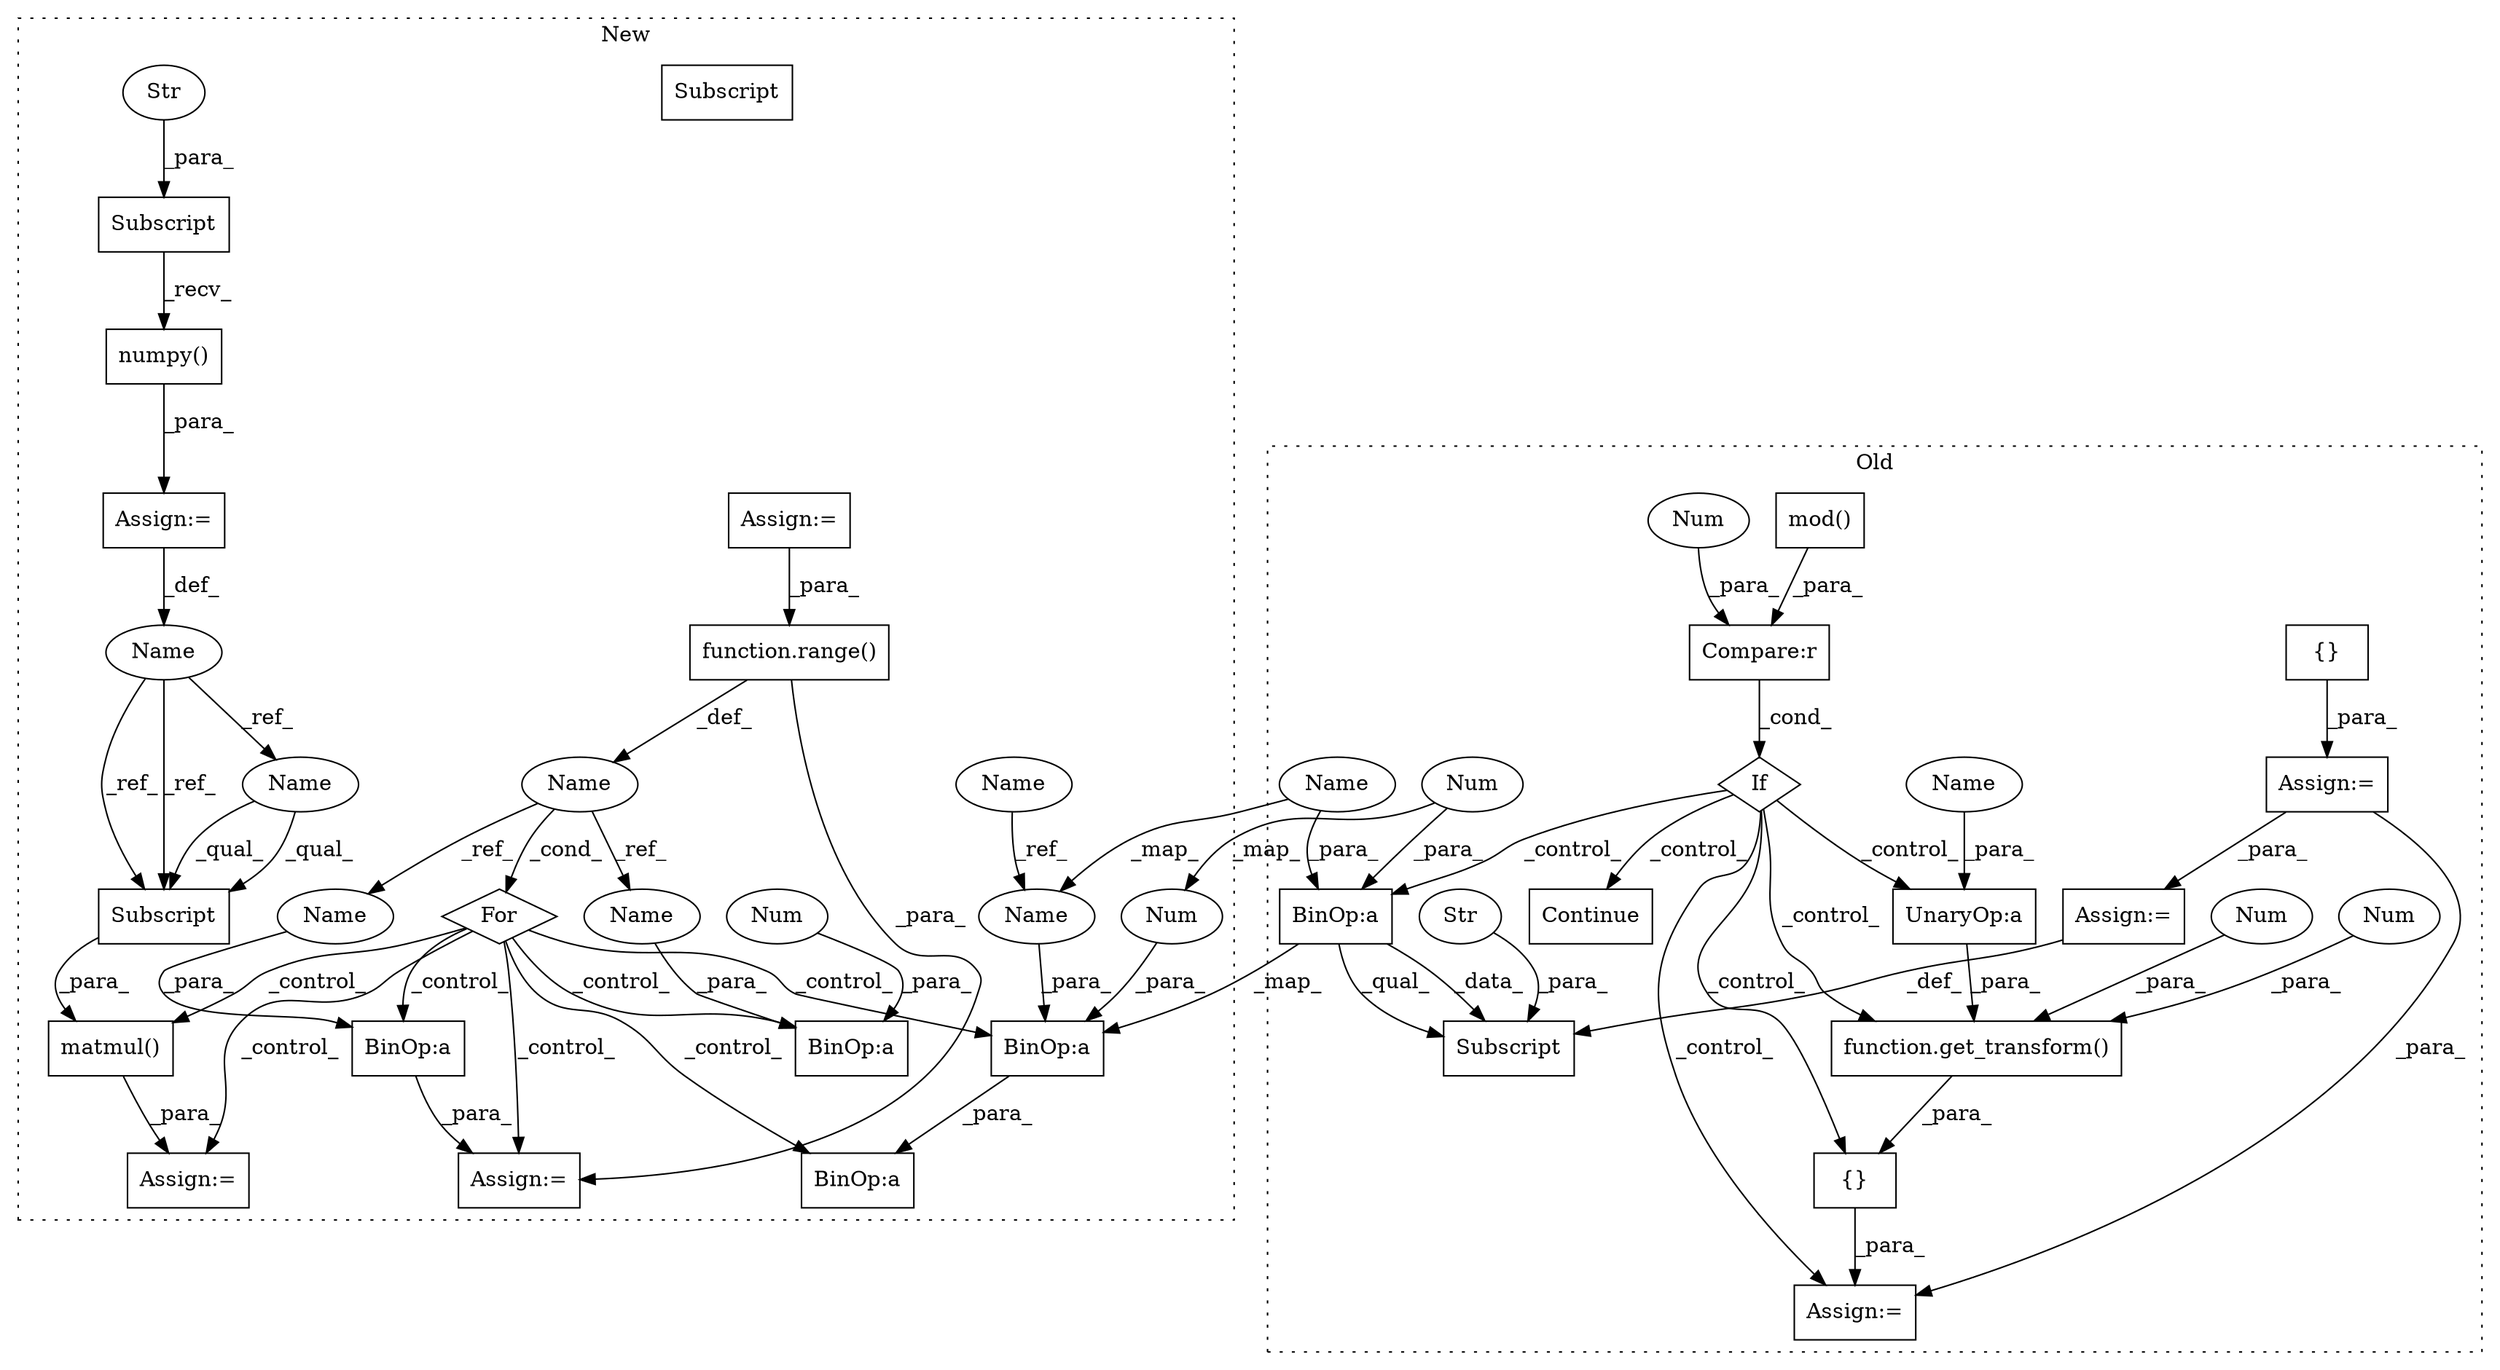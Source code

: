 digraph G {
subgraph cluster0 {
1 [label="{}" a="59" s="474,474" l="2,1" shape="box"];
6 [label="Assign:=" a="68" s="953" l="4" shape="box"];
8 [label="Assign:=" a="68" s="471" l="3" shape="box"];
9 [label="If" a="96" s="508" l="3" shape="diamond"];
10 [label="Continue" a="43" s="562" l="8" shape="box"];
11 [label="function.get_transform()" a="75" s="975,999" l="14,1" shape="box"];
12 [label="Num" a="76" s="992" l="1" shape="ellipse"];
13 [label="Num" a="76" s="989" l="1" shape="ellipse"];
18 [label="UnaryOp:a" a="61" s="995" l="4" shape="box"];
20 [label="BinOp:a" a="82" s="741" l="3" shape="box"];
23 [label="{}" a="59" s="957,1001" l="1,0" shape="box"];
24 [label="Subscript" a="63" s="1307,0" l="14,0" shape="box"];
25 [label="Str" a="66" s="1313" l="7" shape="ellipse"];
26 [label="Num" a="76" s="744" l="3" shape="ellipse"];
29 [label="mod()" a="75" s="511,542" l="7,1" shape="box"];
30 [label="Compare:r" a="40" s="511" l="37" shape="box"];
31 [label="Num" a="76" s="547" l="1" shape="ellipse"];
36 [label="Assign:=" a="68" s="1321" l="3" shape="box"];
40 [label="Name" a="87" s="996" l="3" shape="ellipse"];
41 [label="Name" a="87" s="738" l="3" shape="ellipse"];
label = "Old";
style="dotted";
}
subgraph cluster1 {
2 [label="function.range()" a="75" s="397,413" l="6,1" shape="box"];
3 [label="For" a="107" s="388,414" l="4,10" shape="diamond"];
4 [label="Assign:=" a="68" s="946" l="3" shape="box"];
5 [label="Name" a="87" s="392" l="1" shape="ellipse"];
7 [label="Assign:=" a="68" s="331" l="3" shape="box"];
14 [label="matmul()" a="75" s="949,973" l="10,1" shape="box"];
15 [label="BinOp:a" a="82" s="941" l="3" shape="box"];
16 [label="BinOp:a" a="82" s="712" l="9" shape="box"];
17 [label="BinOp:a" a="82" s="566" l="3" shape="box"];
19 [label="Name" a="87" s="424" l="3" shape="ellipse"];
21 [label="BinOp:a" a="82" s="712" l="3" shape="box"];
22 [label="Subscript" a="63" s="962,0" l="11,0" shape="box"];
27 [label="Num" a="76" s="715" l="3" shape="ellipse"];
28 [label="Num" a="76" s="944" l="1" shape="ellipse"];
32 [label="Name" a="87" s="327" l="4" shape="ellipse"];
33 [label="numpy()" a="75" s="334" l="21" shape="box"];
34 [label="Subscript" a="63" s="334,0" l="13,0" shape="box"];
35 [label="Str" a="66" s="340" l="6" shape="ellipse"];
37 [label="Assign:=" a="68" s="193" l="3" shape="box"];
38 [label="Assign:=" a="68" s="558" l="3" shape="box"];
39 [label="Name" a="87" s="709" l="3" shape="ellipse"];
42 [label="Subscript" a="63" s="962,0" l="11,0" shape="box"];
43 [label="Name" a="87" s="962" l="4" shape="ellipse"];
44 [label="Name" a="87" s="940" l="1" shape="ellipse"];
45 [label="Name" a="87" s="565" l="1" shape="ellipse"];
label = "New";
style="dotted";
}
1 -> 8 [label="_para_"];
2 -> 5 [label="_def_"];
2 -> 38 [label="_para_"];
3 -> 38 [label="_control_"];
3 -> 16 [label="_control_"];
3 -> 17 [label="_control_"];
3 -> 21 [label="_control_"];
3 -> 4 [label="_control_"];
3 -> 14 [label="_control_"];
3 -> 15 [label="_control_"];
5 -> 45 [label="_ref_"];
5 -> 3 [label="_cond_"];
5 -> 44 [label="_ref_"];
7 -> 32 [label="_def_"];
8 -> 6 [label="_para_"];
8 -> 36 [label="_para_"];
9 -> 23 [label="_control_"];
9 -> 11 [label="_control_"];
9 -> 20 [label="_control_"];
9 -> 18 [label="_control_"];
9 -> 6 [label="_control_"];
9 -> 10 [label="_control_"];
11 -> 23 [label="_para_"];
12 -> 11 [label="_para_"];
13 -> 11 [label="_para_"];
14 -> 4 [label="_para_"];
17 -> 38 [label="_para_"];
18 -> 11 [label="_para_"];
19 -> 39 [label="_ref_"];
20 -> 21 [label="_map_"];
20 -> 24 [label="_qual_"];
20 -> 24 [label="_data_"];
21 -> 16 [label="_para_"];
23 -> 6 [label="_para_"];
25 -> 24 [label="_para_"];
26 -> 20 [label="_para_"];
26 -> 27 [label="_map_"];
27 -> 21 [label="_para_"];
28 -> 15 [label="_para_"];
29 -> 30 [label="_para_"];
30 -> 9 [label="_cond_"];
31 -> 30 [label="_para_"];
32 -> 43 [label="_ref_"];
32 -> 42 [label="_ref_"];
32 -> 42 [label="_ref_"];
33 -> 7 [label="_para_"];
34 -> 33 [label="_recv_"];
35 -> 34 [label="_para_"];
36 -> 24 [label="_def_"];
37 -> 2 [label="_para_"];
39 -> 21 [label="_para_"];
40 -> 18 [label="_para_"];
41 -> 39 [label="_map_"];
41 -> 20 [label="_para_"];
42 -> 14 [label="_para_"];
43 -> 42 [label="_qual_"];
43 -> 42 [label="_qual_"];
44 -> 15 [label="_para_"];
45 -> 17 [label="_para_"];
}